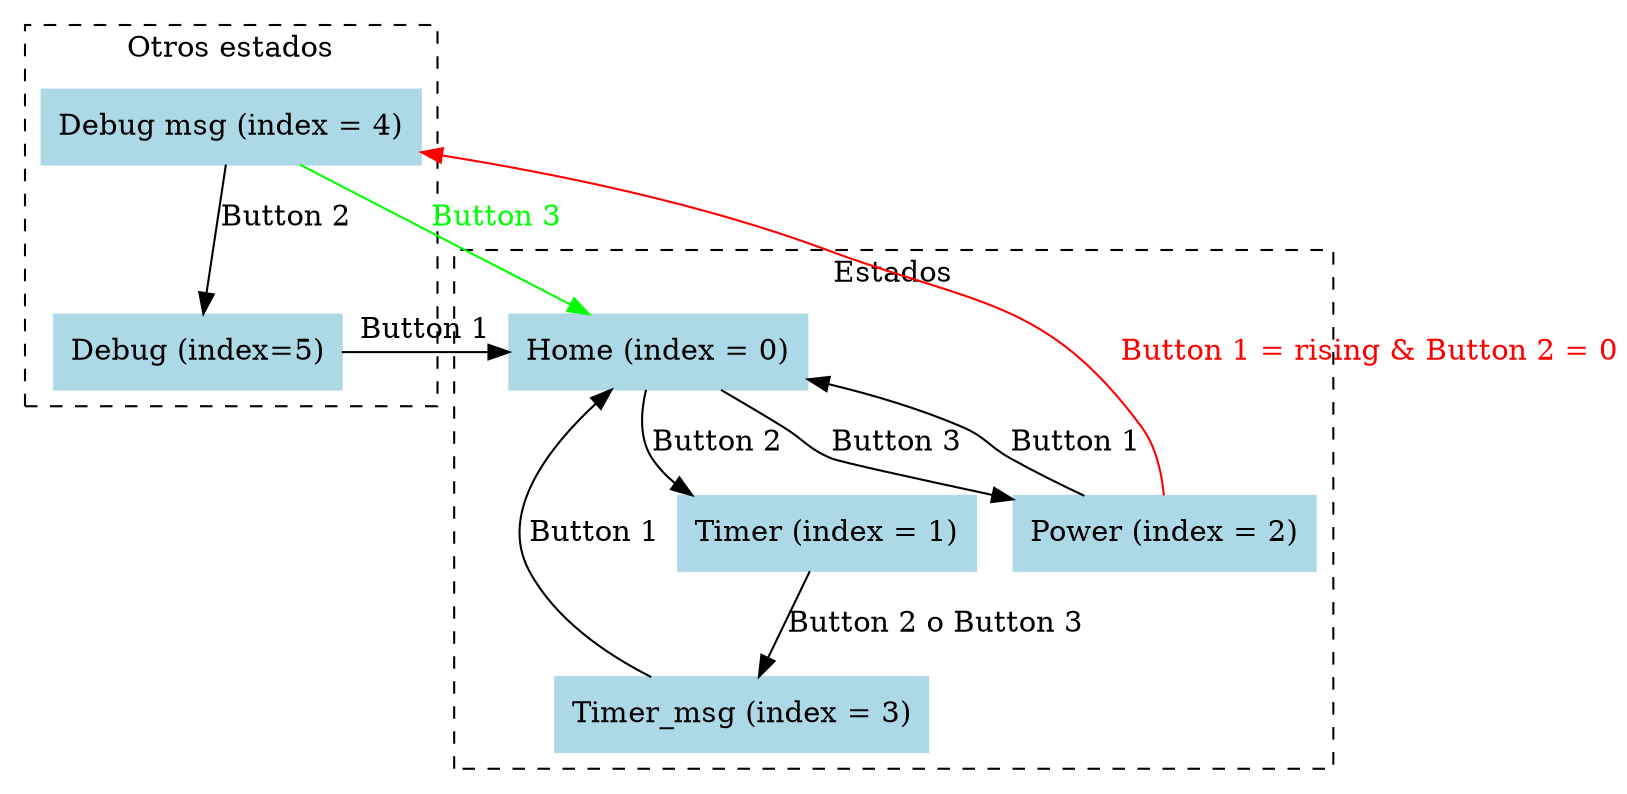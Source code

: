 //.\dot.exe -Tpng -o .\test.png -Gdpi=300 .\fsm_Menu.dot
//

digraph MenuStateMachine{
    //Define los nodos con colores y formas especificos
    node [shape=rectangle, style=filled, color=lightblue, fontcolor=black];

    //subgrafo para alinear parcialmente los nodos
    subgraph cluster_0 {
        label = "Estados";
        style = dashed;

        Home [label="Home (index = 0)"];
        Timer [label="Timer (index = 1)"];
        Power [label="Power (index = 2)"];
        Timer_msg [label="Timer_msg (index = 3)"];
    }

    subgraph cluster_1 {
         label = "Otros estados";
         style = dashed;

         Debug [label="Debug (index=5)"];
         Debug_msg [label="Debug msg (index = 4)"];
    }

    // Define las conexiones entre nodos
    Home -> Timer [label="Button 2"];
    Home -> Power [label="Button 3"];
    //~ Home -> Debug_msg [label="Button 2 & Button 3"];
    Power -> Debug_msg [label="Button 1 = rising & Button 2 = 0", color=red, fontcolor=red];
    Debug_msg -> Debug [label = "Button 2"];
    Debug_msg -> Home [label = "Button 3", color=green, fontcolor=green];
    Debug -> Home [label = "Button 1"];

    Timer -> Timer_msg [label = "Button 2 o Button 3"];
    Timer_msg -> Home [label = "Button 1"];

    Power -> Home [label = "Button 1"];
}
